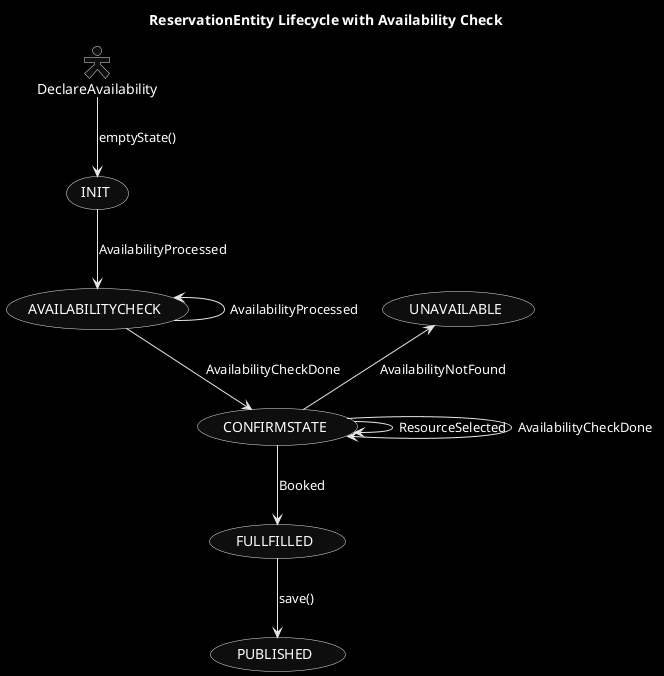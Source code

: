 @startuml
skinparam monochrome reverse
skinparam actorStyle hollow

title ReservationEntity Lifecycle with Availability Check
DeclareAvailability --> (INIT): emptyState()
(INIT) --> (AVAILABILITYCHECK): AvailabilityProcessed
(AVAILABILITYCHECK) <-- (AVAILABILITYCHECK): AvailabilityProcessed
(AVAILABILITYCHECK) --> (CONFIRMSTATE): AvailabilityCheckDone
(CONFIRMSTATE) --> (CONFIRMSTATE): ResourceSelected
(CONFIRMSTATE) --> (CONFIRMSTATE): AvailabilityCheckDone
(UNAVAILABLE) <-- (CONFIRMSTATE): AvailabilityNotFound
(FULLFILLED) <-up- (CONFIRMSTATE): Booked
(FULLFILLED) --> (PUBLISHED): save()
@enduml